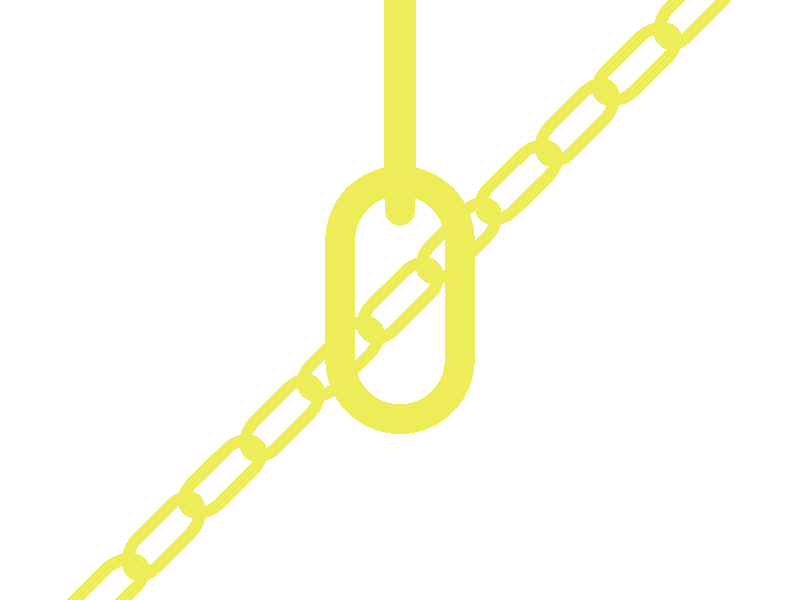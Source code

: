 #include "colors.inc"   
 #include "textures.inc"  // pre-defined scene elements
//#include "glass.inc"   // galss texture       
//#include "shapes.inc"
#include "metals.inc"
camera {
location <0, .1, -25>
look_at 0
angle 30
}
background { color White }
light_source{ <300, 300, -1000> White }

#declare Half_Torus = difference {
    torus {
      4,1
      sturm
      rotate x*-90  // so we can see it from the top
    }
    box { <-5, -5, -1>, <5, 0, 1> }
  } 
  
  #declare Flip_It_Over = x*180;
  #declare Torus_Translate = 8;  
    
  #declare Chain_Segment = cylinder {
    <0, 4, 0>, <0, -4, 0>, 1
  }

  #declare Chain_Gold = texture {
    pigment { BrightGold }
    finish {
      ambient .1
      diffuse .4
      reflection .15
      specular 1
      metallic
    }
  }

  #declare Link = union {
    object {
      Half_Torus
      translate y*Torus_Translate/2
    }
    object {
      Half_Torus
      rotate Flip_It_Over
      translate -y*Torus_Translate/2
    }
    object {
      Chain_Segment
      translate x*Torus_Translate/2
    }
    object {
      Chain_Segment
      translate -x*Torus_Translate/2
    }    texture { Chain_Gold }
  }          
  
  #declare Link_Translate = Torus_Translate*2-2*y;
  union {
    object { Link }
    object { Link translate y*Link_Translate rotate y*90 }
    scale .25
  }
  #declare Link_Pair =
  union {
    object { Link }
    object { Link translate y*Link_Translate rotate y*90 }
  }
  #declare Chain = union {
    object { Link_Pair}
    object { Link_Pair translate  y*Link_Translate*2 }
    object { Link_Pair translate  y*Link_Translate*4 }
    object { Link_Pair translate  y*Link_Translate*6 }
    object { Link_Pair translate -y*Link_Translate*2 }
    object { Link_Pair translate -y*Link_Translate*4 }
    object { Link_Pair translate -y*Link_Translate*6 }
  }
  object { Chain scale .1 rotate <0, 45, -45> }